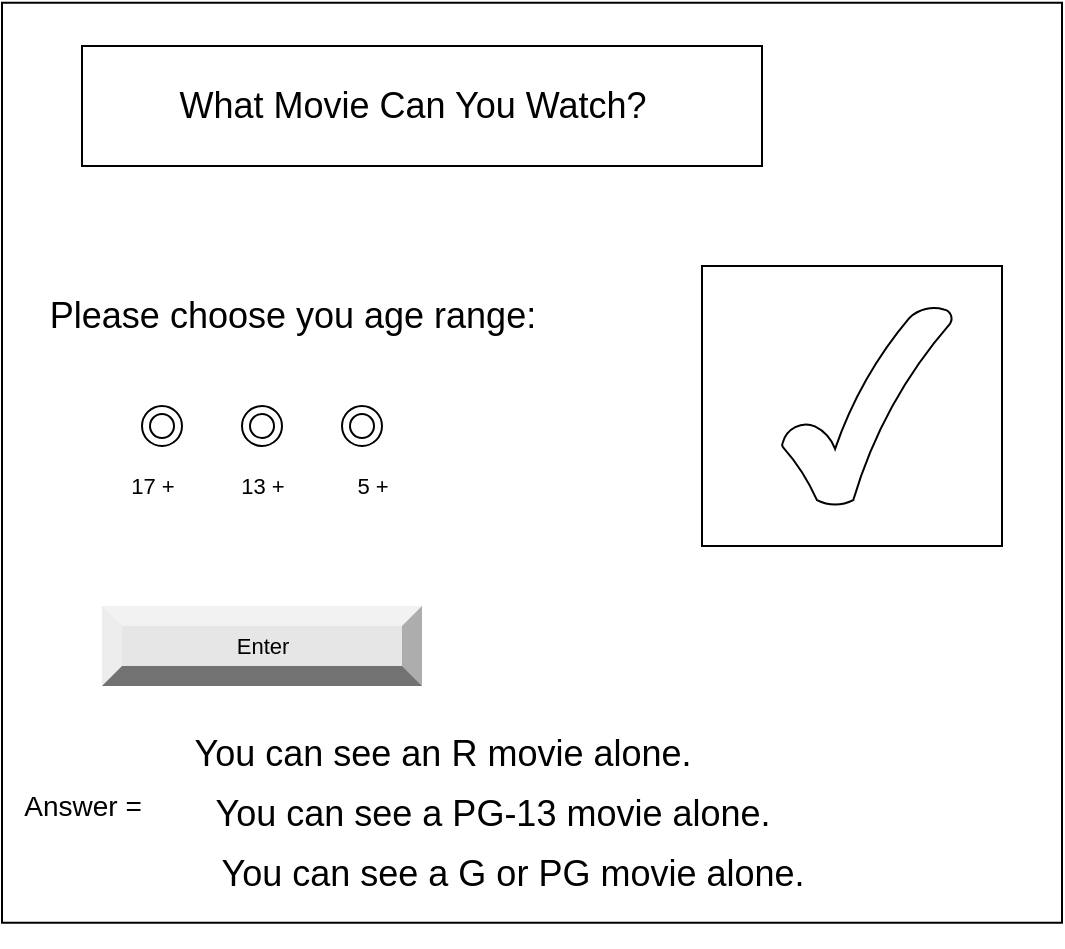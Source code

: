 <mxfile>
    <diagram id="Qi7LSx28HFMjrjH3Dn8v" name="Page-1">
        <mxGraphModel dx="594" dy="561" grid="1" gridSize="10" guides="1" tooltips="1" connect="1" arrows="1" fold="1" page="1" pageScale="1" pageWidth="827" pageHeight="1169" math="0" shadow="0">
            <root>
                <mxCell id="0"/>
                <mxCell id="1" parent="0"/>
                <mxCell id="2" value="" style="verticalLabelPosition=bottom;verticalAlign=top;html=1;shape=mxgraph.basic.rect;fillColor2=none;strokeWidth=1;size=20;indent=5;" parent="1" vertex="1">
                    <mxGeometry x="80" y="18.38" width="530" height="460" as="geometry"/>
                </mxCell>
                <mxCell id="3" value="" style="verticalLabelPosition=bottom;verticalAlign=top;html=1;shape=mxgraph.basic.rect;fillColor2=none;strokeWidth=1;size=20;indent=5;" parent="1" vertex="1">
                    <mxGeometry x="120" y="40" width="340" height="60" as="geometry"/>
                </mxCell>
                <mxCell id="4" value="&lt;font style=&quot;font-size: 18px&quot;&gt;What Movie Can You Watch?&lt;/font&gt;" style="text;html=1;resizable=0;autosize=1;align=center;verticalAlign=middle;points=[];fillColor=none;strokeColor=none;rounded=0;" parent="1" vertex="1">
                    <mxGeometry x="160" y="60" width="250" height="20" as="geometry"/>
                </mxCell>
                <mxCell id="10" value="Please choose you age range:" style="text;html=1;resizable=0;autosize=1;align=center;verticalAlign=middle;points=[];fillColor=none;strokeColor=none;rounded=0;fontSize=18;" parent="1" vertex="1">
                    <mxGeometry x="95" y="160" width="260" height="30" as="geometry"/>
                </mxCell>
                <mxCell id="15" value="You can see an R movie alone.&lt;br&gt;&amp;nbsp;" style="text;html=1;align=center;verticalAlign=middle;resizable=0;points=[];autosize=1;strokeColor=none;fillColor=none;fontSize=18;" parent="1" vertex="1">
                    <mxGeometry x="170" y="380" width="260" height="50" as="geometry"/>
                </mxCell>
                <mxCell id="17" value="" style="ellipse;shape=doubleEllipse;whiteSpace=wrap;html=1;aspect=fixed;" vertex="1" parent="1">
                    <mxGeometry x="150" y="220" width="20" height="20" as="geometry"/>
                </mxCell>
                <mxCell id="18" value="" style="ellipse;shape=doubleEllipse;whiteSpace=wrap;html=1;aspect=fixed;" vertex="1" parent="1">
                    <mxGeometry x="200" y="220" width="20" height="20" as="geometry"/>
                </mxCell>
                <mxCell id="19" value="" style="ellipse;shape=doubleEllipse;whiteSpace=wrap;html=1;aspect=fixed;" vertex="1" parent="1">
                    <mxGeometry x="250" y="220" width="20" height="20" as="geometry"/>
                </mxCell>
                <mxCell id="20" value="&lt;font style=&quot;font-size: 11px&quot;&gt;17 +&lt;/font&gt;" style="text;html=1;resizable=0;autosize=1;align=center;verticalAlign=middle;points=[];fillColor=none;strokeColor=none;rounded=0;" vertex="1" parent="1">
                    <mxGeometry x="135" y="250" width="40" height="20" as="geometry"/>
                </mxCell>
                <mxCell id="21" value="&lt;font style=&quot;font-size: 11px&quot;&gt;13 +&lt;/font&gt;" style="text;html=1;resizable=0;autosize=1;align=center;verticalAlign=middle;points=[];fillColor=none;strokeColor=none;rounded=0;" vertex="1" parent="1">
                    <mxGeometry x="190" y="250" width="40" height="20" as="geometry"/>
                </mxCell>
                <mxCell id="23" value="&lt;font style=&quot;font-size: 11px&quot;&gt;5 +&lt;/font&gt;" style="text;html=1;resizable=0;autosize=1;align=center;verticalAlign=middle;points=[];fillColor=none;strokeColor=none;rounded=0;" vertex="1" parent="1">
                    <mxGeometry x="250" y="250" width="30" height="20" as="geometry"/>
                </mxCell>
                <mxCell id="24" value="Enter" style="labelPosition=center;verticalLabelPosition=middle;align=center;html=1;shape=mxgraph.basic.shaded_button;dx=10;fillColor=#E6E6E6;strokeColor=none;fontSize=11;" vertex="1" parent="1">
                    <mxGeometry x="130" y="320" width="160" height="40" as="geometry"/>
                </mxCell>
                <mxCell id="25" value="You can see a PG-13 movie alone.&lt;br&gt;&amp;nbsp;" style="text;html=1;align=center;verticalAlign=middle;resizable=0;points=[];autosize=1;strokeColor=none;fillColor=none;fontSize=18;" vertex="1" parent="1">
                    <mxGeometry x="180" y="410" width="290" height="50" as="geometry"/>
                </mxCell>
                <mxCell id="26" value="You can see a G or PG movie alone.&lt;br&gt;&amp;nbsp;" style="text;html=1;align=center;verticalAlign=middle;resizable=0;points=[];autosize=1;strokeColor=none;fillColor=none;fontSize=18;" vertex="1" parent="1">
                    <mxGeometry x="180" y="440" width="310" height="50" as="geometry"/>
                </mxCell>
                <mxCell id="27" value="&lt;font style=&quot;font-size: 14px&quot;&gt;Answer =&lt;/font&gt;" style="text;html=1;resizable=0;autosize=1;align=center;verticalAlign=middle;points=[];fillColor=none;strokeColor=none;rounded=0;fontSize=11;" vertex="1" parent="1">
                    <mxGeometry x="85" y="410" width="70" height="20" as="geometry"/>
                </mxCell>
                <mxCell id="34" value="" style="verticalLabelPosition=bottom;verticalAlign=top;html=1;shape=mxgraph.basic.rect;fillColor2=none;strokeWidth=1;size=20;indent=5;fontSize=14;" vertex="1" parent="1">
                    <mxGeometry x="430" y="150" width="150" height="140" as="geometry"/>
                </mxCell>
                <mxCell id="35" value="" style="verticalLabelPosition=bottom;verticalAlign=top;html=1;shape=mxgraph.basic.tick;fontSize=14;" vertex="1" parent="1">
                    <mxGeometry x="470" y="170" width="85" height="100" as="geometry"/>
                </mxCell>
            </root>
        </mxGraphModel>
    </diagram>
</mxfile>